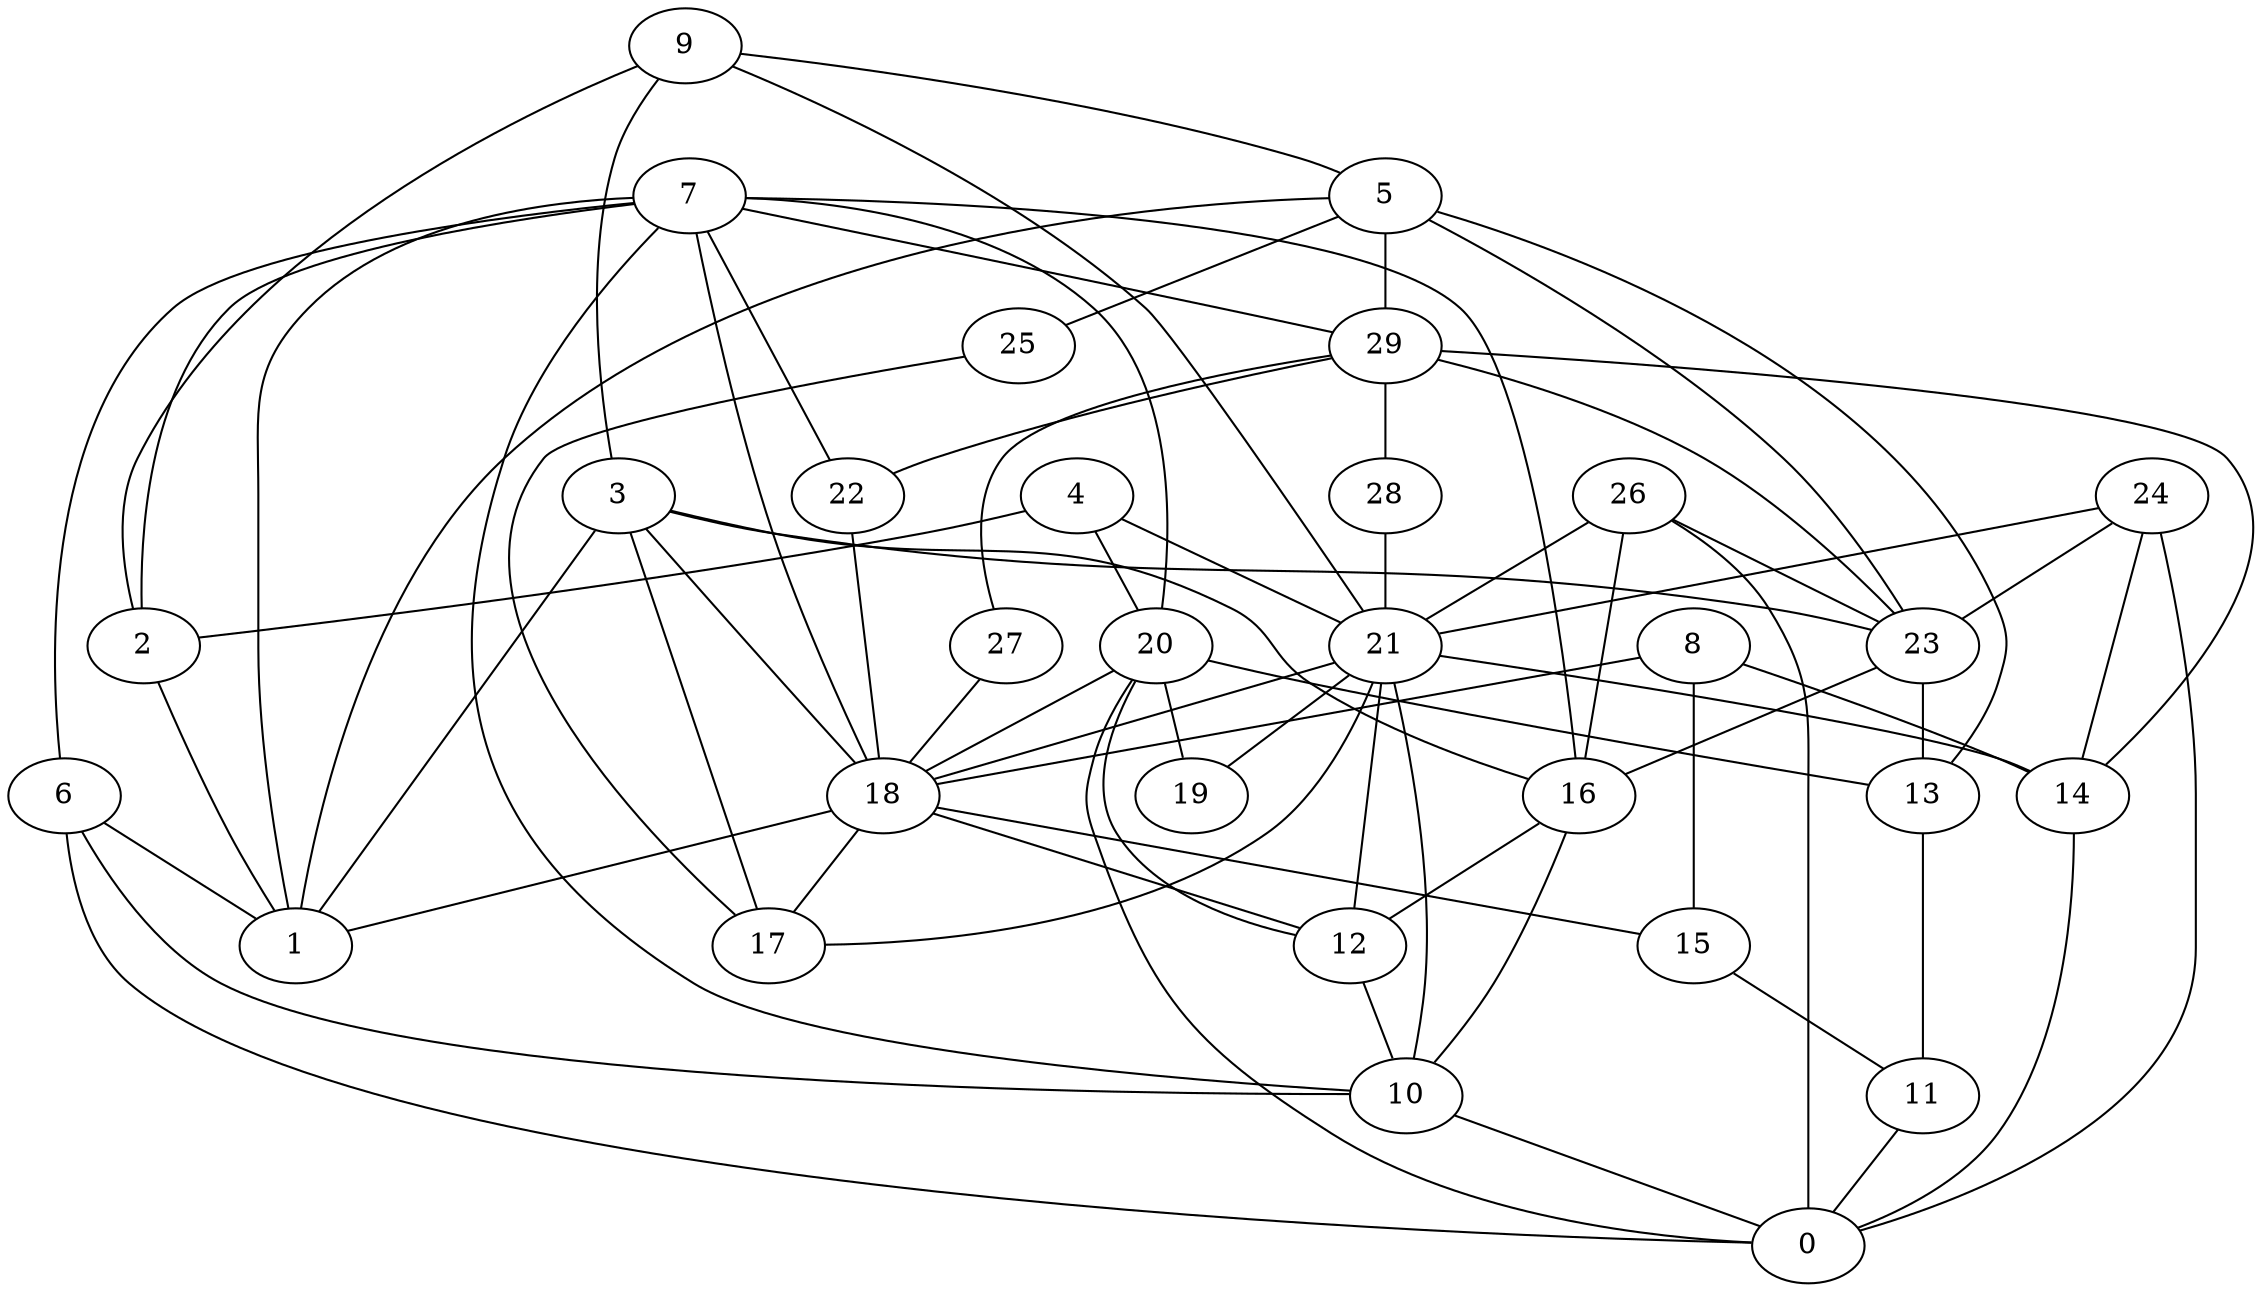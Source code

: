 digraph GG_graph {

subgraph G_graph {
edge [color = black]
"28" -> "21" [dir = none]
"25" -> "17" [dir = none]
"2" -> "1" [dir = none]
"9" -> "3" [dir = none]
"9" -> "5" [dir = none]
"9" -> "21" [dir = none]
"29" -> "23" [dir = none]
"29" -> "22" [dir = none]
"29" -> "28" [dir = none]
"29" -> "27" [dir = none]
"13" -> "11" [dir = none]
"20" -> "0" [dir = none]
"20" -> "18" [dir = none]
"20" -> "19" [dir = none]
"20" -> "13" [dir = none]
"14" -> "0" [dir = none]
"26" -> "21" [dir = none]
"26" -> "16" [dir = none]
"24" -> "23" [dir = none]
"24" -> "0" [dir = none]
"24" -> "14" [dir = none]
"6" -> "1" [dir = none]
"6" -> "10" [dir = none]
"6" -> "0" [dir = none]
"3" -> "18" [dir = none]
"3" -> "16" [dir = none]
"3" -> "23" [dir = none]
"3" -> "17" [dir = none]
"16" -> "12" [dir = none]
"16" -> "10" [dir = none]
"7" -> "2" [dir = none]
"7" -> "22" [dir = none]
"7" -> "29" [dir = none]
"7" -> "10" [dir = none]
"7" -> "20" [dir = none]
"7" -> "18" [dir = none]
"7" -> "1" [dir = none]
"10" -> "0" [dir = none]
"27" -> "18" [dir = none]
"8" -> "14" [dir = none]
"8" -> "18" [dir = none]
"8" -> "15" [dir = none]
"18" -> "15" [dir = none]
"11" -> "0" [dir = none]
"21" -> "19" [dir = none]
"21" -> "10" [dir = none]
"21" -> "18" [dir = none]
"21" -> "17" [dir = none]
"21" -> "12" [dir = none]
"21" -> "14" [dir = none]
"23" -> "13" [dir = none]
"4" -> "2" [dir = none]
"4" -> "21" [dir = none]
"12" -> "10" [dir = none]
"5" -> "13" [dir = none]
"5" -> "1" [dir = none]
"5" -> "29" [dir = none]
"5" -> "25" [dir = none]
"7" -> "6" [dir = none]
"29" -> "14" [dir = none]
"18" -> "1" [dir = none]
"15" -> "11" [dir = none]
"26" -> "0" [dir = none]
"23" -> "16" [dir = none]
"18" -> "12" [dir = none]
"22" -> "18" [dir = none]
"9" -> "2" [dir = none]
"20" -> "12" [dir = none]
"4" -> "20" [dir = none]
"18" -> "17" [dir = none]
"3" -> "1" [dir = none]
"24" -> "21" [dir = none]
"26" -> "23" [dir = none]
"5" -> "23" [dir = none]
"7" -> "16" [dir = none]
}

}
